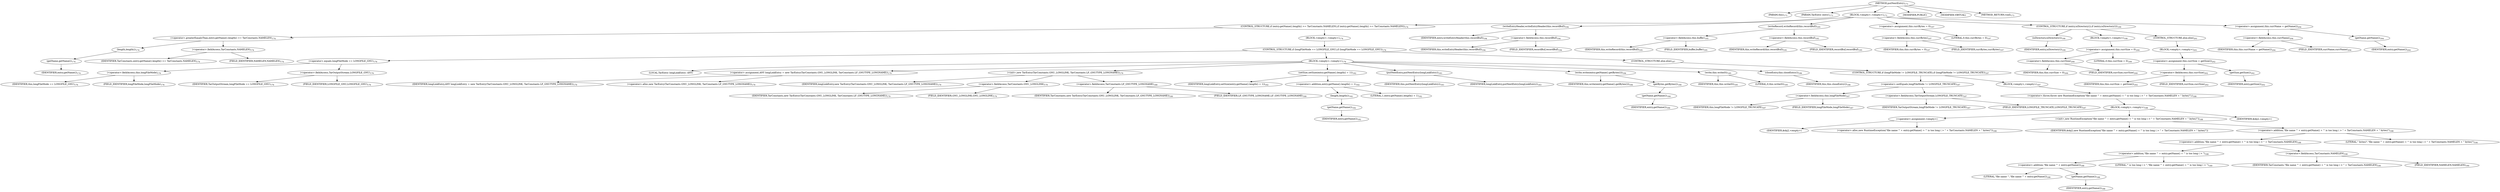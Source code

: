 digraph "putNextEntry" {  
"297" [label = <(METHOD,putNextEntry)<SUB>173</SUB>> ]
"32" [label = <(PARAM,this)<SUB>173</SUB>> ]
"298" [label = <(PARAM,TarEntry entry)<SUB>173</SUB>> ]
"299" [label = <(BLOCK,&lt;empty&gt;,&lt;empty&gt;)<SUB>173</SUB>> ]
"300" [label = <(CONTROL_STRUCTURE,if (entry.getName().length() &gt;= TarConstants.NAMELEN),if (entry.getName().length() &gt;= TarConstants.NAMELEN))<SUB>174</SUB>> ]
"301" [label = <(&lt;operator&gt;.greaterEqualsThan,entry.getName().length() &gt;= TarConstants.NAMELEN)<SUB>174</SUB>> ]
"302" [label = <(length,length())<SUB>174</SUB>> ]
"303" [label = <(getName,getName())<SUB>174</SUB>> ]
"304" [label = <(IDENTIFIER,entry,getName())<SUB>174</SUB>> ]
"305" [label = <(&lt;operator&gt;.fieldAccess,TarConstants.NAMELEN)<SUB>174</SUB>> ]
"306" [label = <(IDENTIFIER,TarConstants,entry.getName().length() &gt;= TarConstants.NAMELEN)<SUB>174</SUB>> ]
"307" [label = <(FIELD_IDENTIFIER,NAMELEN,NAMELEN)<SUB>174</SUB>> ]
"308" [label = <(BLOCK,&lt;empty&gt;,&lt;empty&gt;)<SUB>174</SUB>> ]
"309" [label = <(CONTROL_STRUCTURE,if (longFileMode == LONGFILE_GNU),if (longFileMode == LONGFILE_GNU))<SUB>176</SUB>> ]
"310" [label = <(&lt;operator&gt;.equals,longFileMode == LONGFILE_GNU)<SUB>176</SUB>> ]
"311" [label = <(&lt;operator&gt;.fieldAccess,this.longFileMode)<SUB>176</SUB>> ]
"312" [label = <(IDENTIFIER,this,longFileMode == LONGFILE_GNU)<SUB>176</SUB>> ]
"313" [label = <(FIELD_IDENTIFIER,longFileMode,longFileMode)<SUB>176</SUB>> ]
"314" [label = <(&lt;operator&gt;.fieldAccess,TarOutputStream.LONGFILE_GNU)<SUB>176</SUB>> ]
"315" [label = <(IDENTIFIER,TarOutputStream,longFileMode == LONGFILE_GNU)<SUB>176</SUB>> ]
"316" [label = <(FIELD_IDENTIFIER,LONGFILE_GNU,LONGFILE_GNU)<SUB>176</SUB>> ]
"317" [label = <(BLOCK,&lt;empty&gt;,&lt;empty&gt;)<SUB>176</SUB>> ]
"30" [label = <(LOCAL,TarEntry longLinkEntry: ANY)> ]
"318" [label = <(&lt;operator&gt;.assignment,ANY longLinkEntry = new TarEntry(TarConstants.GNU_LONGLINK, TarConstants.LF_GNUTYPE_LONGNAME))<SUB>179</SUB>> ]
"319" [label = <(IDENTIFIER,longLinkEntry,ANY longLinkEntry = new TarEntry(TarConstants.GNU_LONGLINK, TarConstants.LF_GNUTYPE_LONGNAME))<SUB>179</SUB>> ]
"320" [label = <(&lt;operator&gt;.alloc,new TarEntry(TarConstants.GNU_LONGLINK, TarConstants.LF_GNUTYPE_LONGNAME))<SUB>179</SUB>> ]
"321" [label = <(&lt;init&gt;,new TarEntry(TarConstants.GNU_LONGLINK, TarConstants.LF_GNUTYPE_LONGNAME))<SUB>179</SUB>> ]
"29" [label = <(IDENTIFIER,longLinkEntry,new TarEntry(TarConstants.GNU_LONGLINK, TarConstants.LF_GNUTYPE_LONGNAME))<SUB>179</SUB>> ]
"322" [label = <(&lt;operator&gt;.fieldAccess,TarConstants.GNU_LONGLINK)<SUB>179</SUB>> ]
"323" [label = <(IDENTIFIER,TarConstants,new TarEntry(TarConstants.GNU_LONGLINK, TarConstants.LF_GNUTYPE_LONGNAME))<SUB>179</SUB>> ]
"324" [label = <(FIELD_IDENTIFIER,GNU_LONGLINK,GNU_LONGLINK)<SUB>179</SUB>> ]
"325" [label = <(&lt;operator&gt;.fieldAccess,TarConstants.LF_GNUTYPE_LONGNAME)<SUB>180</SUB>> ]
"326" [label = <(IDENTIFIER,TarConstants,new TarEntry(TarConstants.GNU_LONGLINK, TarConstants.LF_GNUTYPE_LONGNAME))<SUB>180</SUB>> ]
"327" [label = <(FIELD_IDENTIFIER,LF_GNUTYPE_LONGNAME,LF_GNUTYPE_LONGNAME)<SUB>180</SUB>> ]
"328" [label = <(setSize,setSize(entry.getName().length() + 1))<SUB>182</SUB>> ]
"329" [label = <(IDENTIFIER,longLinkEntry,setSize(entry.getName().length() + 1))<SUB>182</SUB>> ]
"330" [label = <(&lt;operator&gt;.addition,entry.getName().length() + 1)<SUB>182</SUB>> ]
"331" [label = <(length,length())<SUB>182</SUB>> ]
"332" [label = <(getName,getName())<SUB>182</SUB>> ]
"333" [label = <(IDENTIFIER,entry,getName())<SUB>182</SUB>> ]
"334" [label = <(LITERAL,1,entry.getName().length() + 1)<SUB>182</SUB>> ]
"335" [label = <(putNextEntry,putNextEntry(longLinkEntry))<SUB>183</SUB>> ]
"31" [label = <(IDENTIFIER,this,putNextEntry(longLinkEntry))<SUB>183</SUB>> ]
"336" [label = <(IDENTIFIER,longLinkEntry,putNextEntry(longLinkEntry))<SUB>183</SUB>> ]
"337" [label = <(write,write(entry.getName().getBytes()))<SUB>184</SUB>> ]
"33" [label = <(IDENTIFIER,this,write(entry.getName().getBytes()))<SUB>184</SUB>> ]
"338" [label = <(getBytes,getBytes())<SUB>184</SUB>> ]
"339" [label = <(getName,getName())<SUB>184</SUB>> ]
"340" [label = <(IDENTIFIER,entry,getName())<SUB>184</SUB>> ]
"341" [label = <(write,this.write(0))<SUB>185</SUB>> ]
"34" [label = <(IDENTIFIER,this,this.write(0))<SUB>185</SUB>> ]
"342" [label = <(LITERAL,0,this.write(0))<SUB>185</SUB>> ]
"343" [label = <(closeEntry,this.closeEntry())<SUB>186</SUB>> ]
"35" [label = <(IDENTIFIER,this,this.closeEntry())<SUB>186</SUB>> ]
"344" [label = <(CONTROL_STRUCTURE,else,else)<SUB>187</SUB>> ]
"345" [label = <(CONTROL_STRUCTURE,if (longFileMode != LONGFILE_TRUNCATE),if (longFileMode != LONGFILE_TRUNCATE))<SUB>187</SUB>> ]
"346" [label = <(&lt;operator&gt;.notEquals,longFileMode != LONGFILE_TRUNCATE)<SUB>187</SUB>> ]
"347" [label = <(&lt;operator&gt;.fieldAccess,this.longFileMode)<SUB>187</SUB>> ]
"348" [label = <(IDENTIFIER,this,longFileMode != LONGFILE_TRUNCATE)<SUB>187</SUB>> ]
"349" [label = <(FIELD_IDENTIFIER,longFileMode,longFileMode)<SUB>187</SUB>> ]
"350" [label = <(&lt;operator&gt;.fieldAccess,TarOutputStream.LONGFILE_TRUNCATE)<SUB>187</SUB>> ]
"351" [label = <(IDENTIFIER,TarOutputStream,longFileMode != LONGFILE_TRUNCATE)<SUB>187</SUB>> ]
"352" [label = <(FIELD_IDENTIFIER,LONGFILE_TRUNCATE,LONGFILE_TRUNCATE)<SUB>187</SUB>> ]
"353" [label = <(BLOCK,&lt;empty&gt;,&lt;empty&gt;)<SUB>187</SUB>> ]
"354" [label = <(&lt;operator&gt;.throw,throw new RuntimeException(&quot;file name '&quot; + entry.getName() + &quot;' is too long ( &gt; &quot; + TarConstants.NAMELEN + &quot; bytes)&quot;);)<SUB>188</SUB>> ]
"355" [label = <(BLOCK,&lt;empty&gt;,&lt;empty&gt;)<SUB>188</SUB>> ]
"356" [label = <(&lt;operator&gt;.assignment,&lt;empty&gt;)> ]
"357" [label = <(IDENTIFIER,$obj2,&lt;empty&gt;)> ]
"358" [label = <(&lt;operator&gt;.alloc,new RuntimeException(&quot;file name '&quot; + entry.getName() + &quot;' is too long ( &gt; &quot; + TarConstants.NAMELEN + &quot; bytes)&quot;))<SUB>188</SUB>> ]
"359" [label = <(&lt;init&gt;,new RuntimeException(&quot;file name '&quot; + entry.getName() + &quot;' is too long ( &gt; &quot; + TarConstants.NAMELEN + &quot; bytes)&quot;))<SUB>188</SUB>> ]
"360" [label = <(IDENTIFIER,$obj2,new RuntimeException(&quot;file name '&quot; + entry.getName() + &quot;' is too long ( &gt; &quot; + TarConstants.NAMELEN + &quot; bytes)&quot;))> ]
"361" [label = <(&lt;operator&gt;.addition,&quot;file name '&quot; + entry.getName() + &quot;' is too long ( &gt; &quot; + TarConstants.NAMELEN + &quot; bytes)&quot;)<SUB>188</SUB>> ]
"362" [label = <(&lt;operator&gt;.addition,&quot;file name '&quot; + entry.getName() + &quot;' is too long ( &gt; &quot; + TarConstants.NAMELEN)<SUB>188</SUB>> ]
"363" [label = <(&lt;operator&gt;.addition,&quot;file name '&quot; + entry.getName() + &quot;' is too long ( &gt; &quot;)<SUB>188</SUB>> ]
"364" [label = <(&lt;operator&gt;.addition,&quot;file name '&quot; + entry.getName())<SUB>188</SUB>> ]
"365" [label = <(LITERAL,&quot;file name '&quot;,&quot;file name '&quot; + entry.getName())<SUB>188</SUB>> ]
"366" [label = <(getName,getName())<SUB>188</SUB>> ]
"367" [label = <(IDENTIFIER,entry,getName())<SUB>188</SUB>> ]
"368" [label = <(LITERAL,&quot;' is too long ( &gt; &quot;,&quot;file name '&quot; + entry.getName() + &quot;' is too long ( &gt; &quot;)<SUB>189</SUB>> ]
"369" [label = <(&lt;operator&gt;.fieldAccess,TarConstants.NAMELEN)<SUB>190</SUB>> ]
"370" [label = <(IDENTIFIER,TarConstants,&quot;file name '&quot; + entry.getName() + &quot;' is too long ( &gt; &quot; + TarConstants.NAMELEN)<SUB>190</SUB>> ]
"371" [label = <(FIELD_IDENTIFIER,NAMELEN,NAMELEN)<SUB>190</SUB>> ]
"372" [label = <(LITERAL,&quot; bytes)&quot;,&quot;file name '&quot; + entry.getName() + &quot;' is too long ( &gt; &quot; + TarConstants.NAMELEN + &quot; bytes)&quot;)<SUB>190</SUB>> ]
"373" [label = <(IDENTIFIER,$obj2,&lt;empty&gt;)> ]
"374" [label = <(writeEntryHeader,writeEntryHeader(this.recordBuf))<SUB>194</SUB>> ]
"375" [label = <(IDENTIFIER,entry,writeEntryHeader(this.recordBuf))<SUB>194</SUB>> ]
"376" [label = <(&lt;operator&gt;.fieldAccess,this.recordBuf)<SUB>194</SUB>> ]
"36" [label = <(IDENTIFIER,this,writeEntryHeader(this.recordBuf))<SUB>194</SUB>> ]
"377" [label = <(FIELD_IDENTIFIER,recordBuf,recordBuf)<SUB>194</SUB>> ]
"378" [label = <(writeRecord,writeRecord(this.recordBuf))<SUB>195</SUB>> ]
"379" [label = <(&lt;operator&gt;.fieldAccess,this.buffer)<SUB>195</SUB>> ]
"38" [label = <(IDENTIFIER,this,writeRecord(this.recordBuf))<SUB>195</SUB>> ]
"380" [label = <(FIELD_IDENTIFIER,buffer,buffer)<SUB>195</SUB>> ]
"381" [label = <(&lt;operator&gt;.fieldAccess,this.recordBuf)<SUB>195</SUB>> ]
"37" [label = <(IDENTIFIER,this,writeRecord(this.recordBuf))<SUB>195</SUB>> ]
"382" [label = <(FIELD_IDENTIFIER,recordBuf,recordBuf)<SUB>195</SUB>> ]
"383" [label = <(&lt;operator&gt;.assignment,this.currBytes = 0)<SUB>197</SUB>> ]
"384" [label = <(&lt;operator&gt;.fieldAccess,this.currBytes)<SUB>197</SUB>> ]
"39" [label = <(IDENTIFIER,this,this.currBytes = 0)<SUB>197</SUB>> ]
"385" [label = <(FIELD_IDENTIFIER,currBytes,currBytes)<SUB>197</SUB>> ]
"386" [label = <(LITERAL,0,this.currBytes = 0)<SUB>197</SUB>> ]
"387" [label = <(CONTROL_STRUCTURE,if (entry.isDirectory()),if (entry.isDirectory()))<SUB>199</SUB>> ]
"388" [label = <(isDirectory,isDirectory())<SUB>199</SUB>> ]
"389" [label = <(IDENTIFIER,entry,isDirectory())<SUB>199</SUB>> ]
"390" [label = <(BLOCK,&lt;empty&gt;,&lt;empty&gt;)<SUB>199</SUB>> ]
"391" [label = <(&lt;operator&gt;.assignment,this.currSize = 0)<SUB>200</SUB>> ]
"392" [label = <(&lt;operator&gt;.fieldAccess,this.currSize)<SUB>200</SUB>> ]
"40" [label = <(IDENTIFIER,this,this.currSize = 0)<SUB>200</SUB>> ]
"393" [label = <(FIELD_IDENTIFIER,currSize,currSize)<SUB>200</SUB>> ]
"394" [label = <(LITERAL,0,this.currSize = 0)<SUB>200</SUB>> ]
"395" [label = <(CONTROL_STRUCTURE,else,else)<SUB>201</SUB>> ]
"396" [label = <(BLOCK,&lt;empty&gt;,&lt;empty&gt;)<SUB>201</SUB>> ]
"397" [label = <(&lt;operator&gt;.assignment,this.currSize = getSize())<SUB>202</SUB>> ]
"398" [label = <(&lt;operator&gt;.fieldAccess,this.currSize)<SUB>202</SUB>> ]
"41" [label = <(IDENTIFIER,this,this.currSize = getSize())<SUB>202</SUB>> ]
"399" [label = <(FIELD_IDENTIFIER,currSize,currSize)<SUB>202</SUB>> ]
"400" [label = <(getSize,getSize())<SUB>202</SUB>> ]
"401" [label = <(IDENTIFIER,entry,getSize())<SUB>202</SUB>> ]
"402" [label = <(&lt;operator&gt;.assignment,this.currName = getName())<SUB>204</SUB>> ]
"403" [label = <(&lt;operator&gt;.fieldAccess,this.currName)<SUB>204</SUB>> ]
"404" [label = <(IDENTIFIER,this,this.currName = getName())<SUB>204</SUB>> ]
"405" [label = <(FIELD_IDENTIFIER,currName,currName)<SUB>204</SUB>> ]
"406" [label = <(getName,getName())<SUB>204</SUB>> ]
"407" [label = <(IDENTIFIER,entry,getName())<SUB>204</SUB>> ]
"408" [label = <(MODIFIER,PUBLIC)> ]
"409" [label = <(MODIFIER,VIRTUAL)> ]
"410" [label = <(METHOD_RETURN,void)<SUB>173</SUB>> ]
  "297" -> "32" 
  "297" -> "298" 
  "297" -> "299" 
  "297" -> "408" 
  "297" -> "409" 
  "297" -> "410" 
  "299" -> "300" 
  "299" -> "374" 
  "299" -> "378" 
  "299" -> "383" 
  "299" -> "387" 
  "299" -> "402" 
  "300" -> "301" 
  "300" -> "308" 
  "301" -> "302" 
  "301" -> "305" 
  "302" -> "303" 
  "303" -> "304" 
  "305" -> "306" 
  "305" -> "307" 
  "308" -> "309" 
  "309" -> "310" 
  "309" -> "317" 
  "309" -> "344" 
  "310" -> "311" 
  "310" -> "314" 
  "311" -> "312" 
  "311" -> "313" 
  "314" -> "315" 
  "314" -> "316" 
  "317" -> "30" 
  "317" -> "318" 
  "317" -> "321" 
  "317" -> "328" 
  "317" -> "335" 
  "317" -> "337" 
  "317" -> "341" 
  "317" -> "343" 
  "318" -> "319" 
  "318" -> "320" 
  "321" -> "29" 
  "321" -> "322" 
  "321" -> "325" 
  "322" -> "323" 
  "322" -> "324" 
  "325" -> "326" 
  "325" -> "327" 
  "328" -> "329" 
  "328" -> "330" 
  "330" -> "331" 
  "330" -> "334" 
  "331" -> "332" 
  "332" -> "333" 
  "335" -> "31" 
  "335" -> "336" 
  "337" -> "33" 
  "337" -> "338" 
  "338" -> "339" 
  "339" -> "340" 
  "341" -> "34" 
  "341" -> "342" 
  "343" -> "35" 
  "344" -> "345" 
  "345" -> "346" 
  "345" -> "353" 
  "346" -> "347" 
  "346" -> "350" 
  "347" -> "348" 
  "347" -> "349" 
  "350" -> "351" 
  "350" -> "352" 
  "353" -> "354" 
  "354" -> "355" 
  "355" -> "356" 
  "355" -> "359" 
  "355" -> "373" 
  "356" -> "357" 
  "356" -> "358" 
  "359" -> "360" 
  "359" -> "361" 
  "361" -> "362" 
  "361" -> "372" 
  "362" -> "363" 
  "362" -> "369" 
  "363" -> "364" 
  "363" -> "368" 
  "364" -> "365" 
  "364" -> "366" 
  "366" -> "367" 
  "369" -> "370" 
  "369" -> "371" 
  "374" -> "375" 
  "374" -> "376" 
  "376" -> "36" 
  "376" -> "377" 
  "378" -> "379" 
  "378" -> "381" 
  "379" -> "38" 
  "379" -> "380" 
  "381" -> "37" 
  "381" -> "382" 
  "383" -> "384" 
  "383" -> "386" 
  "384" -> "39" 
  "384" -> "385" 
  "387" -> "388" 
  "387" -> "390" 
  "387" -> "395" 
  "388" -> "389" 
  "390" -> "391" 
  "391" -> "392" 
  "391" -> "394" 
  "392" -> "40" 
  "392" -> "393" 
  "395" -> "396" 
  "396" -> "397" 
  "397" -> "398" 
  "397" -> "400" 
  "398" -> "41" 
  "398" -> "399" 
  "400" -> "401" 
  "402" -> "403" 
  "402" -> "406" 
  "403" -> "404" 
  "403" -> "405" 
  "406" -> "407" 
}
